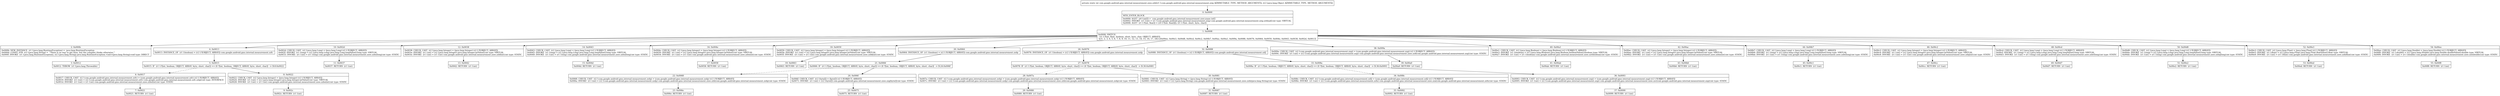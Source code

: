 digraph "CFG forcom.google.android.gms.internal.measurement.zzeo.zzb(Lcom\/google\/android\/gms\/internal\/measurement\/zzig;Ljava\/lang\/Object;)I" {
Node_0 [shape=record,label="{0\:\ 0x0000|MTH_ENTER_BLOCK\l|0x0000: SGET  (r0 I:int[]) =  com.google.android.gms.internal.measurement.zzer.zzaee int[] \l0x0002: INVOKE  (r1 I:int) = (r1 I:com.google.android.gms.internal.measurement.zzig) com.google.android.gms.internal.measurement.zzig.ordinal():int type: VIRTUAL \l0x0006: AGET  (r1 I:?[int, float]) = (r0 I:?[int, float][]), (r1 I:?[int, short, byte, char]) \l}"];
Node_1 [shape=record,label="{1\:\ 0x0008|0x0008: SWITCH  \l  (r1 I:?[int, float, boolean, short, byte, char, OBJECT, ARRAY])\l k:[1, 2, 3, 4, 5, 6, 7, 8, 9, 10, 11, 12, 13, 14, 15, 16, 17, 18] t:[0x00ee, 0x00e3, 0x00d8, 0x00cd, 0x00c2, 0x00b7, 0x00ac, 0x00a1, 0x009a, 0x0088, 0x0076, 0x0064, 0x0059, 0x004e, 0x0043, 0x0038, 0x002d, 0x0013] \l}"];
Node_2 [shape=record,label="{2\:\ 0x000b|0x000b: NEW_INSTANCE  (r1 I:java.lang.RuntimeException) =  java.lang.RuntimeException \l0x000d: CONST_STR  (r2 I:java.lang.String) =  \"There is no way to get here, but the compiler thinks otherwise.\" \l0x000f: INVOKE  (r1 I:java.lang.RuntimeException), (r2 I:java.lang.String) java.lang.RuntimeException.\<init\>(java.lang.String):void type: DIRECT \l}"];
Node_3 [shape=record,label="{3\:\ 0x0012|0x0012: THROW  (r1 I:java.lang.Throwable) \l}"];
Node_4 [shape=record,label="{4\:\ 0x0013|0x0013: INSTANCE_OF  (r1 I:boolean) = (r2 I:?[OBJECT, ARRAY]) com.google.android.gms.internal.measurement.zzfc \l}"];
Node_5 [shape=record,label="{5\:\ 0x0015|0x0015: IF  (r1 I:?[int, boolean, OBJECT, ARRAY, byte, short, char]) == (0 ?[int, boolean, OBJECT, ARRAY, byte, short, char])  \-\> B:8:0x0022 \l}"];
Node_6 [shape=record,label="{6\:\ 0x0017|0x0017: CHECK_CAST  (r2 I:com.google.android.gms.internal.measurement.zzfc) = (com.google.android.gms.internal.measurement.zzfc) (r2 I:?[OBJECT, ARRAY]) \l0x0019: INVOKE  (r1 I:int) = (r2 I:com.google.android.gms.internal.measurement.zzfc) com.google.android.gms.internal.measurement.zzfc.zzlg():int type: INTERFACE \l0x001d: INVOKE  (r1 I:int) = (r1 I:int) com.google.android.gms.internal.measurement.zzee.zzbo(int):int type: STATIC \l}"];
Node_7 [shape=record,label="{7\:\ 0x0021|0x0021: RETURN  (r1 I:int) \l}"];
Node_8 [shape=record,label="{8\:\ 0x0022|0x0022: CHECK_CAST  (r2 I:java.lang.Integer) = (java.lang.Integer) (r2 I:?[OBJECT, ARRAY]) \l0x0024: INVOKE  (r1 I:int) = (r2 I:java.lang.Integer) java.lang.Integer.intValue():int type: VIRTUAL \l0x0028: INVOKE  (r1 I:int) = (r1 I:int) com.google.android.gms.internal.measurement.zzee.zzbo(int):int type: STATIC \l}"];
Node_9 [shape=record,label="{9\:\ 0x002c|0x002c: RETURN  (r1 I:int) \l}"];
Node_10 [shape=record,label="{10\:\ 0x002d|0x002d: CHECK_CAST  (r2 I:java.lang.Long) = (java.lang.Long) (r2 I:?[OBJECT, ARRAY]) \l0x002f: INVOKE  (r1 I:long) = (r2 I:java.lang.Long) java.lang.Long.longValue():long type: VIRTUAL \l0x0033: INVOKE  (r1 I:int) = (r1 I:long) com.google.android.gms.internal.measurement.zzee.zzbs(long):int type: STATIC \l}"];
Node_11 [shape=record,label="{11\:\ 0x0037|0x0037: RETURN  (r1 I:int) \l}"];
Node_12 [shape=record,label="{12\:\ 0x0038|0x0038: CHECK_CAST  (r2 I:java.lang.Integer) = (java.lang.Integer) (r2 I:?[OBJECT, ARRAY]) \l0x003a: INVOKE  (r1 I:int) = (r2 I:java.lang.Integer) java.lang.Integer.intValue():int type: VIRTUAL \l0x003e: INVOKE  (r1 I:int) = (r1 I:int) com.google.android.gms.internal.measurement.zzee.zzbl(int):int type: STATIC \l}"];
Node_13 [shape=record,label="{13\:\ 0x0042|0x0042: RETURN  (r1 I:int) \l}"];
Node_14 [shape=record,label="{14\:\ 0x0043|0x0043: CHECK_CAST  (r2 I:java.lang.Long) = (java.lang.Long) (r2 I:?[OBJECT, ARRAY]) \l0x0045: INVOKE  (r1 I:long) = (r2 I:java.lang.Long) java.lang.Long.longValue():long type: VIRTUAL \l0x0049: INVOKE  (r1 I:int) = (r1 I:long) com.google.android.gms.internal.measurement.zzee.zzbu(long):int type: STATIC \l}"];
Node_15 [shape=record,label="{15\:\ 0x004d|0x004d: RETURN  (r1 I:int) \l}"];
Node_16 [shape=record,label="{16\:\ 0x004e|0x004e: CHECK_CAST  (r2 I:java.lang.Integer) = (java.lang.Integer) (r2 I:?[OBJECT, ARRAY]) \l0x0050: INVOKE  (r1 I:int) = (r2 I:java.lang.Integer) java.lang.Integer.intValue():int type: VIRTUAL \l0x0054: INVOKE  (r1 I:int) = (r1 I:int) com.google.android.gms.internal.measurement.zzee.zzbn(int):int type: STATIC \l}"];
Node_17 [shape=record,label="{17\:\ 0x0058|0x0058: RETURN  (r1 I:int) \l}"];
Node_18 [shape=record,label="{18\:\ 0x0059|0x0059: CHECK_CAST  (r2 I:java.lang.Integer) = (java.lang.Integer) (r2 I:?[OBJECT, ARRAY]) \l0x005b: INVOKE  (r1 I:int) = (r2 I:java.lang.Integer) java.lang.Integer.intValue():int type: VIRTUAL \l0x005f: INVOKE  (r1 I:int) = (r1 I:int) com.google.android.gms.internal.measurement.zzee.zzbk(int):int type: STATIC \l}"];
Node_19 [shape=record,label="{19\:\ 0x0063|0x0063: RETURN  (r1 I:int) \l}"];
Node_20 [shape=record,label="{20\:\ 0x0064|0x0064: INSTANCE_OF  (r1 I:boolean) = (r2 I:?[OBJECT, ARRAY]) com.google.android.gms.internal.measurement.zzdp \l}"];
Node_21 [shape=record,label="{21\:\ 0x0066|0x0066: IF  (r1 I:?[int, boolean, OBJECT, ARRAY, byte, short, char]) == (0 ?[int, boolean, OBJECT, ARRAY, byte, short, char])  \-\> B:24:0x006f \l}"];
Node_22 [shape=record,label="{22\:\ 0x0068|0x0068: CHECK_CAST  (r2 I:com.google.android.gms.internal.measurement.zzdp) = (com.google.android.gms.internal.measurement.zzdp) (r2 I:?[OBJECT, ARRAY]) \l0x006a: INVOKE  (r1 I:int) = (r2 I:com.google.android.gms.internal.measurement.zzdp) com.google.android.gms.internal.measurement.zzee.zzb(com.google.android.gms.internal.measurement.zzdp):int type: STATIC \l}"];
Node_23 [shape=record,label="{23\:\ 0x006e|0x006e: RETURN  (r1 I:int) \l}"];
Node_24 [shape=record,label="{24\:\ 0x006f|0x006f: CHECK_CAST  (r2 I:byte[]) = (byte[]) (r2 I:?[OBJECT, ARRAY]) \l0x0071: INVOKE  (r1 I:int) = (r2 I:byte[]) com.google.android.gms.internal.measurement.zzee.zzg(byte[]):int type: STATIC \l}"];
Node_25 [shape=record,label="{25\:\ 0x0075|0x0075: RETURN  (r1 I:int) \l}"];
Node_26 [shape=record,label="{26\:\ 0x0076|0x0076: INSTANCE_OF  (r1 I:boolean) = (r2 I:?[OBJECT, ARRAY]) com.google.android.gms.internal.measurement.zzdp \l}"];
Node_27 [shape=record,label="{27\:\ 0x0078|0x0078: IF  (r1 I:?[int, boolean, OBJECT, ARRAY, byte, short, char]) == (0 ?[int, boolean, OBJECT, ARRAY, byte, short, char])  \-\> B:30:0x0081 \l}"];
Node_28 [shape=record,label="{28\:\ 0x007a|0x007a: CHECK_CAST  (r2 I:com.google.android.gms.internal.measurement.zzdp) = (com.google.android.gms.internal.measurement.zzdp) (r2 I:?[OBJECT, ARRAY]) \l0x007c: INVOKE  (r1 I:int) = (r2 I:com.google.android.gms.internal.measurement.zzdp) com.google.android.gms.internal.measurement.zzee.zzb(com.google.android.gms.internal.measurement.zzdp):int type: STATIC \l}"];
Node_29 [shape=record,label="{29\:\ 0x0080|0x0080: RETURN  (r1 I:int) \l}"];
Node_30 [shape=record,label="{30\:\ 0x0081|0x0081: CHECK_CAST  (r2 I:java.lang.String) = (java.lang.String) (r2 I:?[OBJECT, ARRAY]) \l0x0083: INVOKE  (r1 I:int) = (r2 I:java.lang.String) com.google.android.gms.internal.measurement.zzee.zzds(java.lang.String):int type: STATIC \l}"];
Node_31 [shape=record,label="{31\:\ 0x0087|0x0087: RETURN  (r1 I:int) \l}"];
Node_32 [shape=record,label="{32\:\ 0x0088|0x0088: INSTANCE_OF  (r1 I:boolean) = (r2 I:?[OBJECT, ARRAY]) com.google.android.gms.internal.measurement.zzfj \l}"];
Node_33 [shape=record,label="{33\:\ 0x008a|0x008a: IF  (r1 I:?[int, boolean, OBJECT, ARRAY, byte, short, char]) == (0 ?[int, boolean, OBJECT, ARRAY, byte, short, char])  \-\> B:36:0x0093 \l}"];
Node_34 [shape=record,label="{34\:\ 0x008c|0x008c: CHECK_CAST  (r2 I:com.google.android.gms.internal.measurement.zzfj) = (com.google.android.gms.internal.measurement.zzfj) (r2 I:?[OBJECT, ARRAY]) \l0x008e: INVOKE  (r1 I:int) = (r2 I:com.google.android.gms.internal.measurement.zzfn) com.google.android.gms.internal.measurement.zzee.zza(com.google.android.gms.internal.measurement.zzfn):int type: STATIC \l}"];
Node_35 [shape=record,label="{35\:\ 0x0092|0x0092: RETURN  (r1 I:int) \l}"];
Node_36 [shape=record,label="{36\:\ 0x0093|0x0093: CHECK_CAST  (r2 I:com.google.android.gms.internal.measurement.zzgi) = (com.google.android.gms.internal.measurement.zzgi) (r2 I:?[OBJECT, ARRAY]) \l0x0095: INVOKE  (r1 I:int) = (r2 I:com.google.android.gms.internal.measurement.zzgi) com.google.android.gms.internal.measurement.zzee.zzc(com.google.android.gms.internal.measurement.zzgi):int type: STATIC \l}"];
Node_37 [shape=record,label="{37\:\ 0x0099|0x0099: RETURN  (r1 I:int) \l}"];
Node_38 [shape=record,label="{38\:\ 0x009a|0x009a: CHECK_CAST  (r2 I:com.google.android.gms.internal.measurement.zzgi) = (com.google.android.gms.internal.measurement.zzgi) (r2 I:?[OBJECT, ARRAY]) \l0x009c: INVOKE  (r1 I:int) = (r2 I:com.google.android.gms.internal.measurement.zzgi) com.google.android.gms.internal.measurement.zzee.zzd(com.google.android.gms.internal.measurement.zzgi):int type: STATIC \l}"];
Node_39 [shape=record,label="{39\:\ 0x00a0|0x00a0: RETURN  (r1 I:int) \l}"];
Node_40 [shape=record,label="{40\:\ 0x00a1|0x00a1: CHECK_CAST  (r2 I:java.lang.Boolean) = (java.lang.Boolean) (r2 I:?[OBJECT, ARRAY]) \l0x00a3: INVOKE  (r1 I:boolean) = (r2 I:java.lang.Boolean) java.lang.Boolean.booleanValue():boolean type: VIRTUAL \l0x00a7: INVOKE  (r1 I:int) = (r1 I:boolean) com.google.android.gms.internal.measurement.zzee.zzr(boolean):int type: STATIC \l}"];
Node_41 [shape=record,label="{41\:\ 0x00ab|0x00ab: RETURN  (r1 I:int) \l}"];
Node_42 [shape=record,label="{42\:\ 0x00ac|0x00ac: CHECK_CAST  (r2 I:java.lang.Integer) = (java.lang.Integer) (r2 I:?[OBJECT, ARRAY]) \l0x00ae: INVOKE  (r1 I:int) = (r2 I:java.lang.Integer) java.lang.Integer.intValue():int type: VIRTUAL \l0x00b2: INVOKE  (r1 I:int) = (r1 I:int) com.google.android.gms.internal.measurement.zzee.zzbm(int):int type: STATIC \l}"];
Node_43 [shape=record,label="{43\:\ 0x00b6|0x00b6: RETURN  (r1 I:int) \l}"];
Node_44 [shape=record,label="{44\:\ 0x00b7|0x00b7: CHECK_CAST  (r2 I:java.lang.Long) = (java.lang.Long) (r2 I:?[OBJECT, ARRAY]) \l0x00b9: INVOKE  (r1 I:long) = (r2 I:java.lang.Long) java.lang.Long.longValue():long type: VIRTUAL \l0x00bd: INVOKE  (r1 I:int) = (r1 I:long) com.google.android.gms.internal.measurement.zzee.zzbt(long):int type: STATIC \l}"];
Node_45 [shape=record,label="{45\:\ 0x00c1|0x00c1: RETURN  (r1 I:int) \l}"];
Node_46 [shape=record,label="{46\:\ 0x00c2|0x00c2: CHECK_CAST  (r2 I:java.lang.Integer) = (java.lang.Integer) (r2 I:?[OBJECT, ARRAY]) \l0x00c4: INVOKE  (r1 I:int) = (r2 I:java.lang.Integer) java.lang.Integer.intValue():int type: VIRTUAL \l0x00c8: INVOKE  (r1 I:int) = (r1 I:int) com.google.android.gms.internal.measurement.zzee.zzbj(int):int type: STATIC \l}"];
Node_47 [shape=record,label="{47\:\ 0x00cc|0x00cc: RETURN  (r1 I:int) \l}"];
Node_48 [shape=record,label="{48\:\ 0x00cd|0x00cd: CHECK_CAST  (r2 I:java.lang.Long) = (java.lang.Long) (r2 I:?[OBJECT, ARRAY]) \l0x00cf: INVOKE  (r1 I:long) = (r2 I:java.lang.Long) java.lang.Long.longValue():long type: VIRTUAL \l0x00d3: INVOKE  (r1 I:int) = (r1 I:long) com.google.android.gms.internal.measurement.zzee.zzbr(long):int type: STATIC \l}"];
Node_49 [shape=record,label="{49\:\ 0x00d7|0x00d7: RETURN  (r1 I:int) \l}"];
Node_50 [shape=record,label="{50\:\ 0x00d8|0x00d8: CHECK_CAST  (r2 I:java.lang.Long) = (java.lang.Long) (r2 I:?[OBJECT, ARRAY]) \l0x00da: INVOKE  (r1 I:long) = (r2 I:java.lang.Long) java.lang.Long.longValue():long type: VIRTUAL \l0x00de: INVOKE  (r1 I:int) = (r1 I:long) com.google.android.gms.internal.measurement.zzee.zzbq(long):int type: STATIC \l}"];
Node_51 [shape=record,label="{51\:\ 0x00e2|0x00e2: RETURN  (r1 I:int) \l}"];
Node_52 [shape=record,label="{52\:\ 0x00e3|0x00e3: CHECK_CAST  (r2 I:java.lang.Float) = (java.lang.Float) (r2 I:?[OBJECT, ARRAY]) \l0x00e5: INVOKE  (r1 I:float) = (r2 I:java.lang.Float) java.lang.Float.floatValue():float type: VIRTUAL \l0x00e9: INVOKE  (r1 I:int) = (r1 I:float) com.google.android.gms.internal.measurement.zzee.zzb(float):int type: STATIC \l}"];
Node_53 [shape=record,label="{53\:\ 0x00ed|0x00ed: RETURN  (r1 I:int) \l}"];
Node_54 [shape=record,label="{54\:\ 0x00ee|0x00ee: CHECK_CAST  (r2 I:java.lang.Double) = (java.lang.Double) (r2 I:?[OBJECT, ARRAY]) \l0x00f0: INVOKE  (r1 I:double) = (r2 I:java.lang.Double) java.lang.Double.doubleValue():double type: VIRTUAL \l0x00f4: INVOKE  (r1 I:int) = (r1 I:double) com.google.android.gms.internal.measurement.zzee.zze(double):int type: STATIC \l}"];
Node_55 [shape=record,label="{55\:\ 0x00f8|0x00f8: RETURN  (r1 I:int) \l}"];
MethodNode[shape=record,label="{private static int com.google.android.gms.internal.measurement.zzeo.zzb((r1 I:com.google.android.gms.internal.measurement.zzig A[IMMUTABLE_TYPE, METHOD_ARGUMENT]), (r2 I:java.lang.Object A[IMMUTABLE_TYPE, METHOD_ARGUMENT])) }"];
MethodNode -> Node_0;
Node_0 -> Node_1;
Node_1 -> Node_2;
Node_1 -> Node_4;
Node_1 -> Node_10;
Node_1 -> Node_12;
Node_1 -> Node_14;
Node_1 -> Node_16;
Node_1 -> Node_18;
Node_1 -> Node_20;
Node_1 -> Node_26;
Node_1 -> Node_32;
Node_1 -> Node_38;
Node_1 -> Node_40;
Node_1 -> Node_42;
Node_1 -> Node_44;
Node_1 -> Node_46;
Node_1 -> Node_48;
Node_1 -> Node_50;
Node_1 -> Node_52;
Node_1 -> Node_54;
Node_2 -> Node_3;
Node_4 -> Node_5;
Node_5 -> Node_6[style=dashed];
Node_5 -> Node_8;
Node_6 -> Node_7;
Node_8 -> Node_9;
Node_10 -> Node_11;
Node_12 -> Node_13;
Node_14 -> Node_15;
Node_16 -> Node_17;
Node_18 -> Node_19;
Node_20 -> Node_21;
Node_21 -> Node_22[style=dashed];
Node_21 -> Node_24;
Node_22 -> Node_23;
Node_24 -> Node_25;
Node_26 -> Node_27;
Node_27 -> Node_28[style=dashed];
Node_27 -> Node_30;
Node_28 -> Node_29;
Node_30 -> Node_31;
Node_32 -> Node_33;
Node_33 -> Node_34[style=dashed];
Node_33 -> Node_36;
Node_34 -> Node_35;
Node_36 -> Node_37;
Node_38 -> Node_39;
Node_40 -> Node_41;
Node_42 -> Node_43;
Node_44 -> Node_45;
Node_46 -> Node_47;
Node_48 -> Node_49;
Node_50 -> Node_51;
Node_52 -> Node_53;
Node_54 -> Node_55;
}

